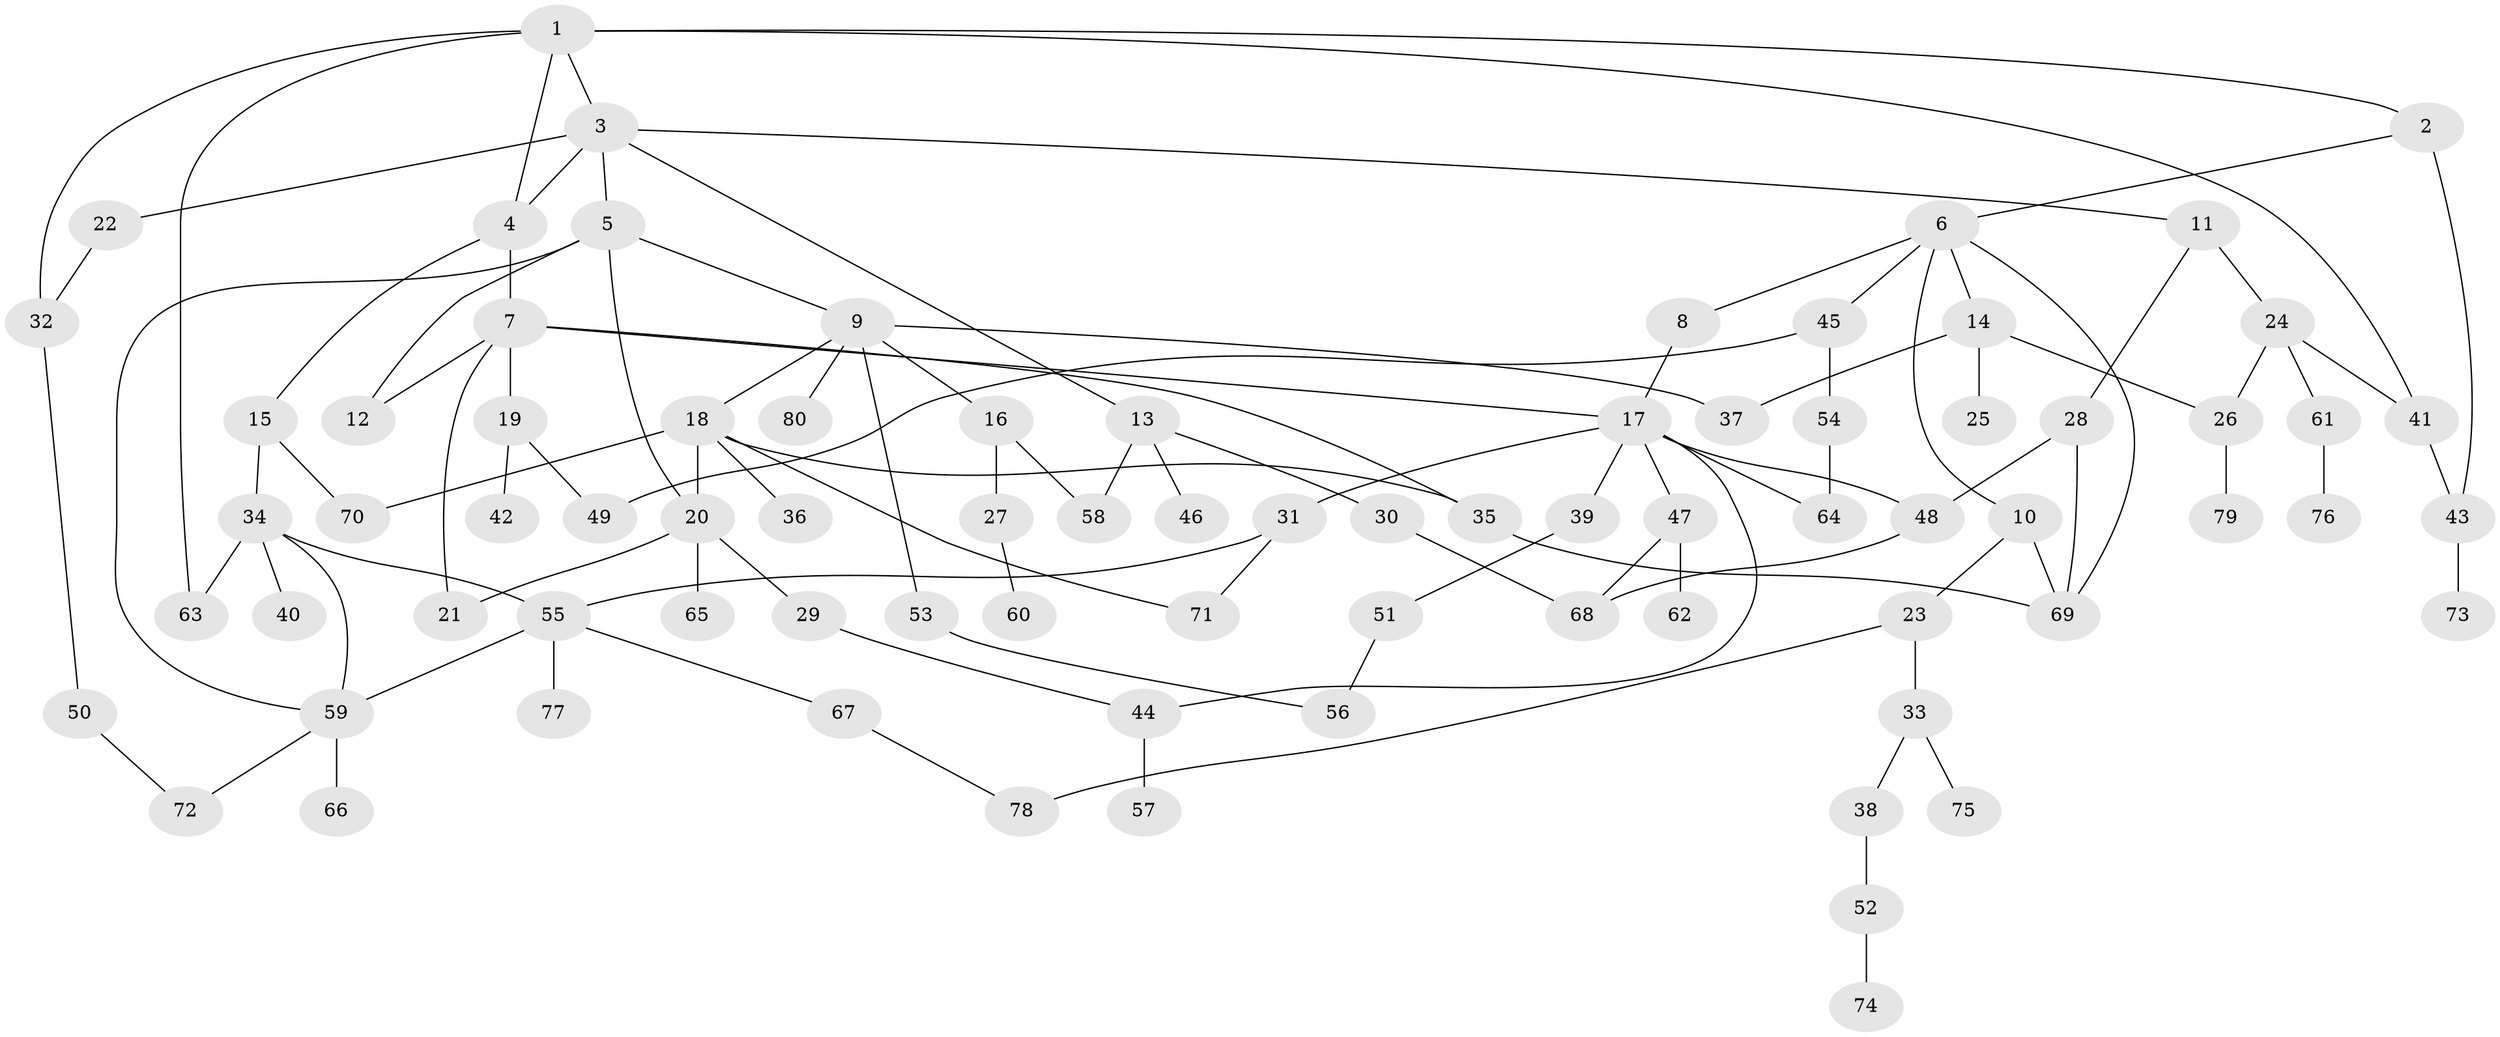 // coarse degree distribution, {6: 0.03508771929824561, 3: 0.22807017543859648, 5: 0.07017543859649122, 4: 0.14035087719298245, 9: 0.017543859649122806, 2: 0.3333333333333333, 7: 0.017543859649122806, 1: 0.15789473684210525}
// Generated by graph-tools (version 1.1) at 2025/48/03/04/25 22:48:53]
// undirected, 80 vertices, 109 edges
graph export_dot {
  node [color=gray90,style=filled];
  1;
  2;
  3;
  4;
  5;
  6;
  7;
  8;
  9;
  10;
  11;
  12;
  13;
  14;
  15;
  16;
  17;
  18;
  19;
  20;
  21;
  22;
  23;
  24;
  25;
  26;
  27;
  28;
  29;
  30;
  31;
  32;
  33;
  34;
  35;
  36;
  37;
  38;
  39;
  40;
  41;
  42;
  43;
  44;
  45;
  46;
  47;
  48;
  49;
  50;
  51;
  52;
  53;
  54;
  55;
  56;
  57;
  58;
  59;
  60;
  61;
  62;
  63;
  64;
  65;
  66;
  67;
  68;
  69;
  70;
  71;
  72;
  73;
  74;
  75;
  76;
  77;
  78;
  79;
  80;
  1 -- 2;
  1 -- 3;
  1 -- 4;
  1 -- 32;
  1 -- 41;
  1 -- 63;
  2 -- 6;
  2 -- 43;
  3 -- 5;
  3 -- 11;
  3 -- 13;
  3 -- 22;
  3 -- 4;
  4 -- 7;
  4 -- 15;
  5 -- 9;
  5 -- 12;
  5 -- 59;
  5 -- 20;
  6 -- 8;
  6 -- 10;
  6 -- 14;
  6 -- 45;
  6 -- 69;
  7 -- 19;
  7 -- 21;
  7 -- 35;
  7 -- 17;
  7 -- 12;
  8 -- 17;
  9 -- 16;
  9 -- 18;
  9 -- 53;
  9 -- 80;
  9 -- 37;
  10 -- 23;
  10 -- 69;
  11 -- 24;
  11 -- 28;
  13 -- 30;
  13 -- 46;
  13 -- 58;
  14 -- 25;
  14 -- 37;
  14 -- 26;
  15 -- 34;
  15 -- 70;
  16 -- 27;
  16 -- 58;
  17 -- 31;
  17 -- 39;
  17 -- 47;
  17 -- 44;
  17 -- 48;
  17 -- 64;
  18 -- 20;
  18 -- 36;
  18 -- 70;
  18 -- 35;
  18 -- 71;
  19 -- 42;
  19 -- 49;
  20 -- 29;
  20 -- 65;
  20 -- 21;
  22 -- 32;
  23 -- 33;
  23 -- 78;
  24 -- 26;
  24 -- 41;
  24 -- 61;
  26 -- 79;
  27 -- 60;
  28 -- 48;
  28 -- 69;
  29 -- 44;
  30 -- 68;
  31 -- 55;
  31 -- 71;
  32 -- 50;
  33 -- 38;
  33 -- 75;
  34 -- 40;
  34 -- 63;
  34 -- 59;
  34 -- 55;
  35 -- 69;
  38 -- 52;
  39 -- 51;
  41 -- 43;
  43 -- 73;
  44 -- 57;
  45 -- 49;
  45 -- 54;
  47 -- 62;
  47 -- 68;
  48 -- 68;
  50 -- 72;
  51 -- 56;
  52 -- 74;
  53 -- 56;
  54 -- 64;
  55 -- 67;
  55 -- 77;
  55 -- 59;
  59 -- 66;
  59 -- 72;
  61 -- 76;
  67 -- 78;
}
